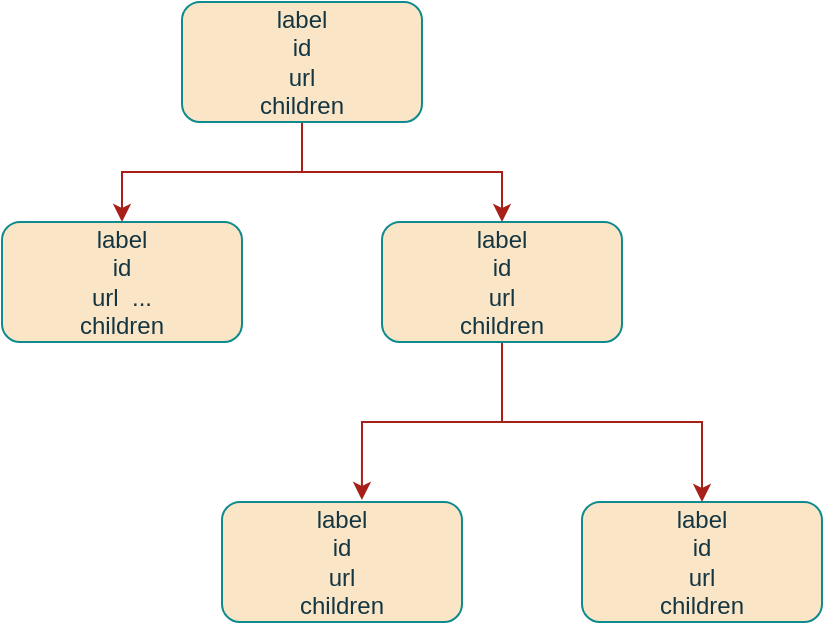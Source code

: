 <mxfile version="21.4.0" type="github">
  <diagram name="第 1 页" id="qK7wNJcPvzqaxhDZkS_l">
    <mxGraphModel dx="778" dy="1708" grid="1" gridSize="10" guides="1" tooltips="1" connect="1" arrows="1" fold="1" page="1" pageScale="1" pageWidth="827" pageHeight="1169" math="0" shadow="0">
      <root>
        <mxCell id="0" />
        <mxCell id="1" parent="0" />
        <mxCell id="hcQHmx9xs623-cWxPbAC-6" style="edgeStyle=orthogonalEdgeStyle;rounded=0;orthogonalLoop=1;jettySize=auto;html=1;entryX=0.5;entryY=0;entryDx=0;entryDy=0;labelBackgroundColor=none;strokeColor=#A8201A;fontColor=default;" edge="1" parent="1" source="hcQHmx9xs623-cWxPbAC-1" target="hcQHmx9xs623-cWxPbAC-2">
          <mxGeometry relative="1" as="geometry" />
        </mxCell>
        <mxCell id="hcQHmx9xs623-cWxPbAC-7" style="edgeStyle=orthogonalEdgeStyle;rounded=0;orthogonalLoop=1;jettySize=auto;html=1;entryX=0.5;entryY=0;entryDx=0;entryDy=0;labelBackgroundColor=none;strokeColor=#A8201A;fontColor=default;" edge="1" parent="1" source="hcQHmx9xs623-cWxPbAC-1" target="hcQHmx9xs623-cWxPbAC-3">
          <mxGeometry relative="1" as="geometry" />
        </mxCell>
        <mxCell id="hcQHmx9xs623-cWxPbAC-1" value="label&lt;br&gt;id&lt;br&gt;url&lt;br&gt;children" style="rounded=1;whiteSpace=wrap;html=1;labelBackgroundColor=none;fillColor=#FAE5C7;strokeColor=#0F8B8D;fontColor=#143642;" vertex="1" parent="1">
          <mxGeometry x="240" y="-500" width="120" height="60" as="geometry" />
        </mxCell>
        <mxCell id="hcQHmx9xs623-cWxPbAC-2" value="label&lt;br&gt;id&lt;br&gt;url &amp;nbsp;...&lt;br&gt;children" style="rounded=1;whiteSpace=wrap;html=1;labelBackgroundColor=none;fillColor=#FAE5C7;strokeColor=#0F8B8D;fontColor=#143642;" vertex="1" parent="1">
          <mxGeometry x="150" y="-390" width="120" height="60" as="geometry" />
        </mxCell>
        <mxCell id="hcQHmx9xs623-cWxPbAC-8" style="edgeStyle=orthogonalEdgeStyle;rounded=0;orthogonalLoop=1;jettySize=auto;html=1;entryX=0.583;entryY=-0.017;entryDx=0;entryDy=0;entryPerimeter=0;labelBackgroundColor=none;strokeColor=#A8201A;fontColor=default;" edge="1" parent="1" source="hcQHmx9xs623-cWxPbAC-3" target="hcQHmx9xs623-cWxPbAC-4">
          <mxGeometry relative="1" as="geometry" />
        </mxCell>
        <mxCell id="hcQHmx9xs623-cWxPbAC-9" style="edgeStyle=orthogonalEdgeStyle;rounded=0;orthogonalLoop=1;jettySize=auto;html=1;labelBackgroundColor=none;strokeColor=#A8201A;fontColor=default;" edge="1" parent="1" source="hcQHmx9xs623-cWxPbAC-3" target="hcQHmx9xs623-cWxPbAC-5">
          <mxGeometry relative="1" as="geometry" />
        </mxCell>
        <mxCell id="hcQHmx9xs623-cWxPbAC-3" value="label&lt;br&gt;id&lt;br&gt;url&lt;br&gt;children" style="rounded=1;whiteSpace=wrap;html=1;labelBackgroundColor=none;fillColor=#FAE5C7;strokeColor=#0F8B8D;fontColor=#143642;" vertex="1" parent="1">
          <mxGeometry x="340" y="-390" width="120" height="60" as="geometry" />
        </mxCell>
        <mxCell id="hcQHmx9xs623-cWxPbAC-4" value="label&lt;br&gt;id&lt;br&gt;url&lt;br&gt;children" style="rounded=1;whiteSpace=wrap;html=1;labelBackgroundColor=none;fillColor=#FAE5C7;strokeColor=#0F8B8D;fontColor=#143642;" vertex="1" parent="1">
          <mxGeometry x="260" y="-250" width="120" height="60" as="geometry" />
        </mxCell>
        <mxCell id="hcQHmx9xs623-cWxPbAC-5" value="label&lt;br&gt;id&lt;br&gt;url&lt;br&gt;children" style="rounded=1;whiteSpace=wrap;html=1;labelBackgroundColor=none;fillColor=#FAE5C7;strokeColor=#0F8B8D;fontColor=#143642;" vertex="1" parent="1">
          <mxGeometry x="440" y="-250" width="120" height="60" as="geometry" />
        </mxCell>
      </root>
    </mxGraphModel>
  </diagram>
</mxfile>
